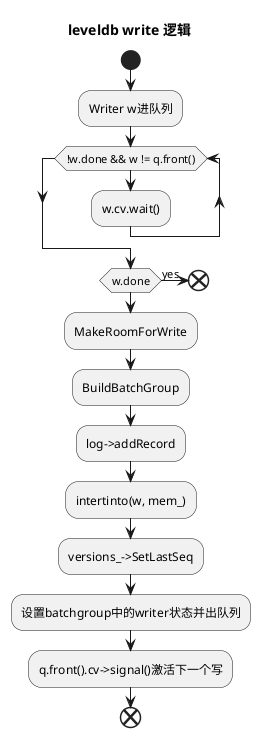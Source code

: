 @startuml
title leveldb write 逻辑
start
:Writer w进队列;
while (!w.done && w != q.front())
  :w.cv.wait();
endwhile
if (w.done) then (yes)
  end
endif
:MakeRoomForWrite;
:BuildBatchGroup;
:log->addRecord;
:intertinto(w, mem_);
:versions_->SetLastSeq;
:设置batchgroup中的writer状态并出队列;
:q.front().cv->signal()激活下一个写;
end
@enduml